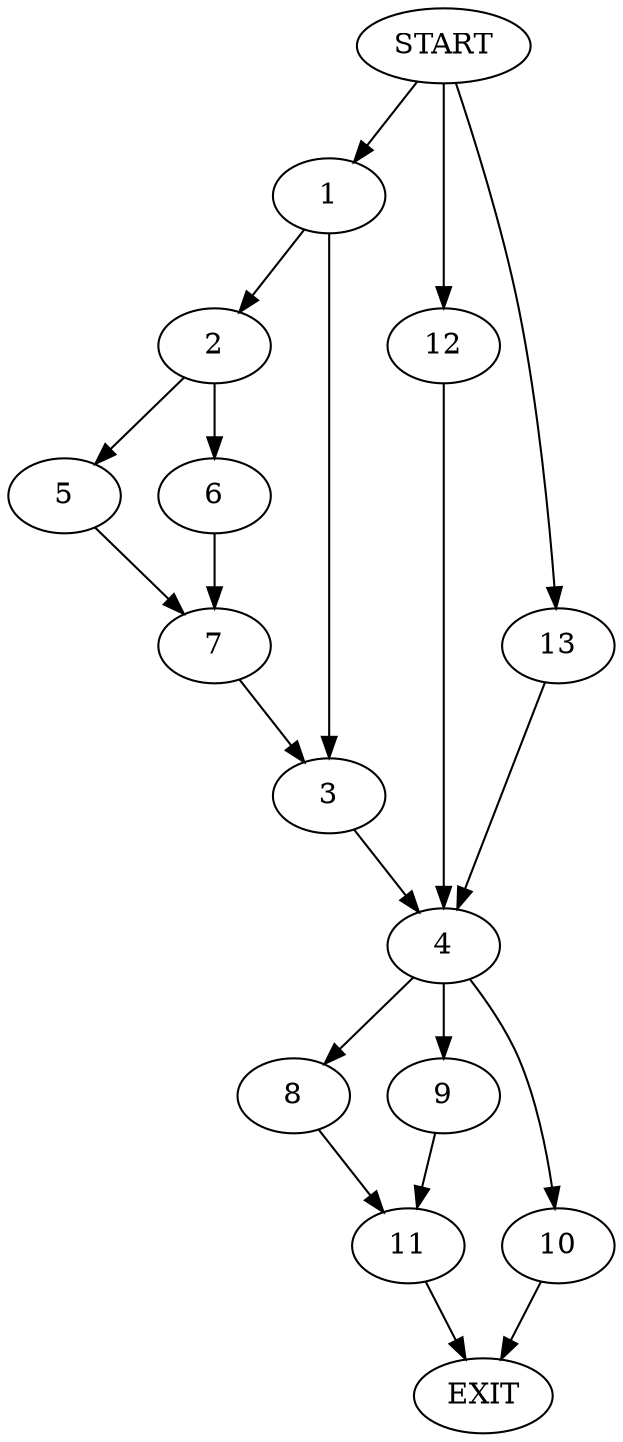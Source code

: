 digraph {
0 [label="START"]
14 [label="EXIT"]
0 -> 1
1 -> 2
1 -> 3
3 -> 4
2 -> 5
2 -> 6
5 -> 7
6 -> 7
7 -> 3
4 -> 8
4 -> 9
4 -> 10
8 -> 11
11 -> 14
0 -> 12
12 -> 4
9 -> 11
0 -> 13
13 -> 4
10 -> 14
}

